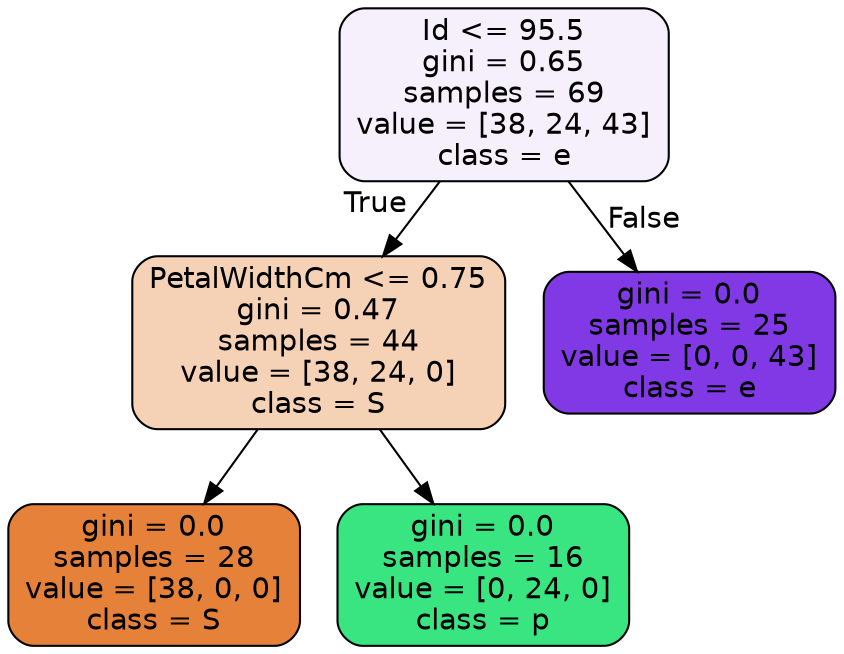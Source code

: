 digraph Tree {
node [shape=box, style="filled, rounded", color="black", fontname="helvetica"] ;
edge [fontname="helvetica"] ;
0 [label="Id <= 95.5\ngini = 0.65\nsamples = 69\nvalue = [38, 24, 43]\nclass = e", fillcolor="#f6f0fd"] ;
1 [label="PetalWidthCm <= 0.75\ngini = 0.47\nsamples = 44\nvalue = [38, 24, 0]\nclass = S", fillcolor="#f5d1b6"] ;
0 -> 1 [labeldistance=2.5, labelangle=45, headlabel="True"] ;
2 [label="gini = 0.0\nsamples = 28\nvalue = [38, 0, 0]\nclass = S", fillcolor="#e58139"] ;
1 -> 2 ;
3 [label="gini = 0.0\nsamples = 16\nvalue = [0, 24, 0]\nclass = p", fillcolor="#39e581"] ;
1 -> 3 ;
4 [label="gini = 0.0\nsamples = 25\nvalue = [0, 0, 43]\nclass = e", fillcolor="#8139e5"] ;
0 -> 4 [labeldistance=2.5, labelangle=-45, headlabel="False"] ;
}